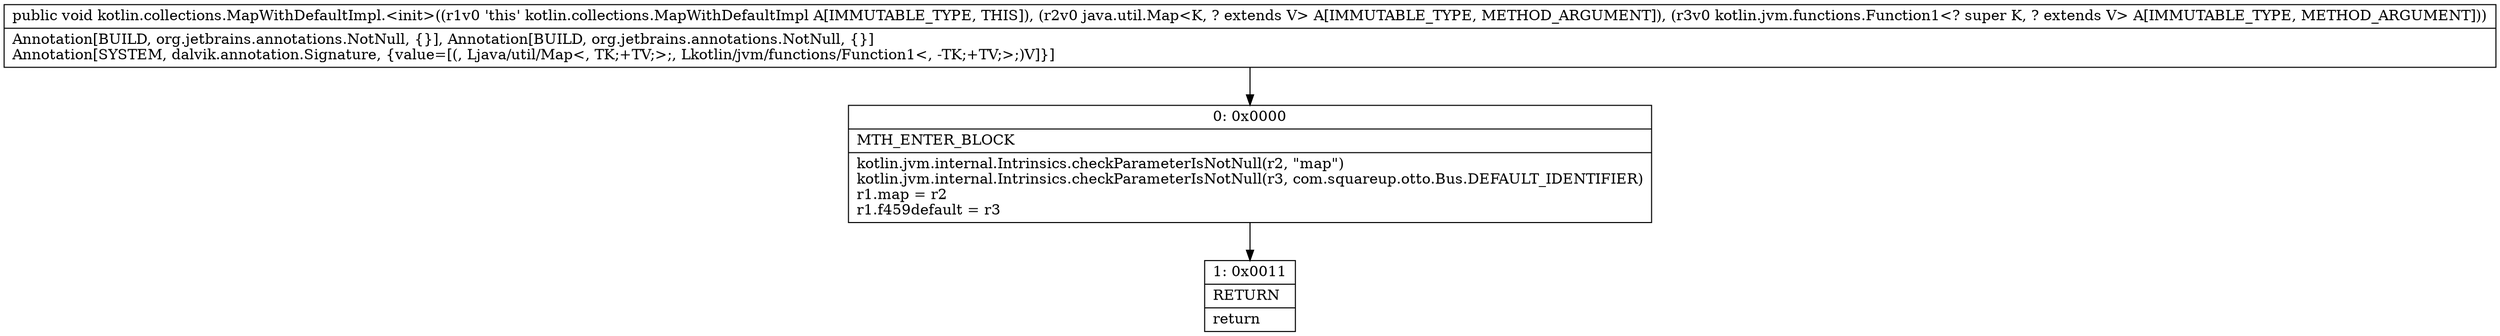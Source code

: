 digraph "CFG forkotlin.collections.MapWithDefaultImpl.\<init\>(Ljava\/util\/Map;Lkotlin\/jvm\/functions\/Function1;)V" {
Node_0 [shape=record,label="{0\:\ 0x0000|MTH_ENTER_BLOCK\l|kotlin.jvm.internal.Intrinsics.checkParameterIsNotNull(r2, \"map\")\lkotlin.jvm.internal.Intrinsics.checkParameterIsNotNull(r3, com.squareup.otto.Bus.DEFAULT_IDENTIFIER)\lr1.map = r2\lr1.f459default = r3\l}"];
Node_1 [shape=record,label="{1\:\ 0x0011|RETURN\l|return\l}"];
MethodNode[shape=record,label="{public void kotlin.collections.MapWithDefaultImpl.\<init\>((r1v0 'this' kotlin.collections.MapWithDefaultImpl A[IMMUTABLE_TYPE, THIS]), (r2v0 java.util.Map\<K, ? extends V\> A[IMMUTABLE_TYPE, METHOD_ARGUMENT]), (r3v0 kotlin.jvm.functions.Function1\<? super K, ? extends V\> A[IMMUTABLE_TYPE, METHOD_ARGUMENT]))  | Annotation[BUILD, org.jetbrains.annotations.NotNull, \{\}], Annotation[BUILD, org.jetbrains.annotations.NotNull, \{\}]\lAnnotation[SYSTEM, dalvik.annotation.Signature, \{value=[(, Ljava\/util\/Map\<, TK;+TV;\>;, Lkotlin\/jvm\/functions\/Function1\<, \-TK;+TV;\>;)V]\}]\l}"];
MethodNode -> Node_0;
Node_0 -> Node_1;
}

